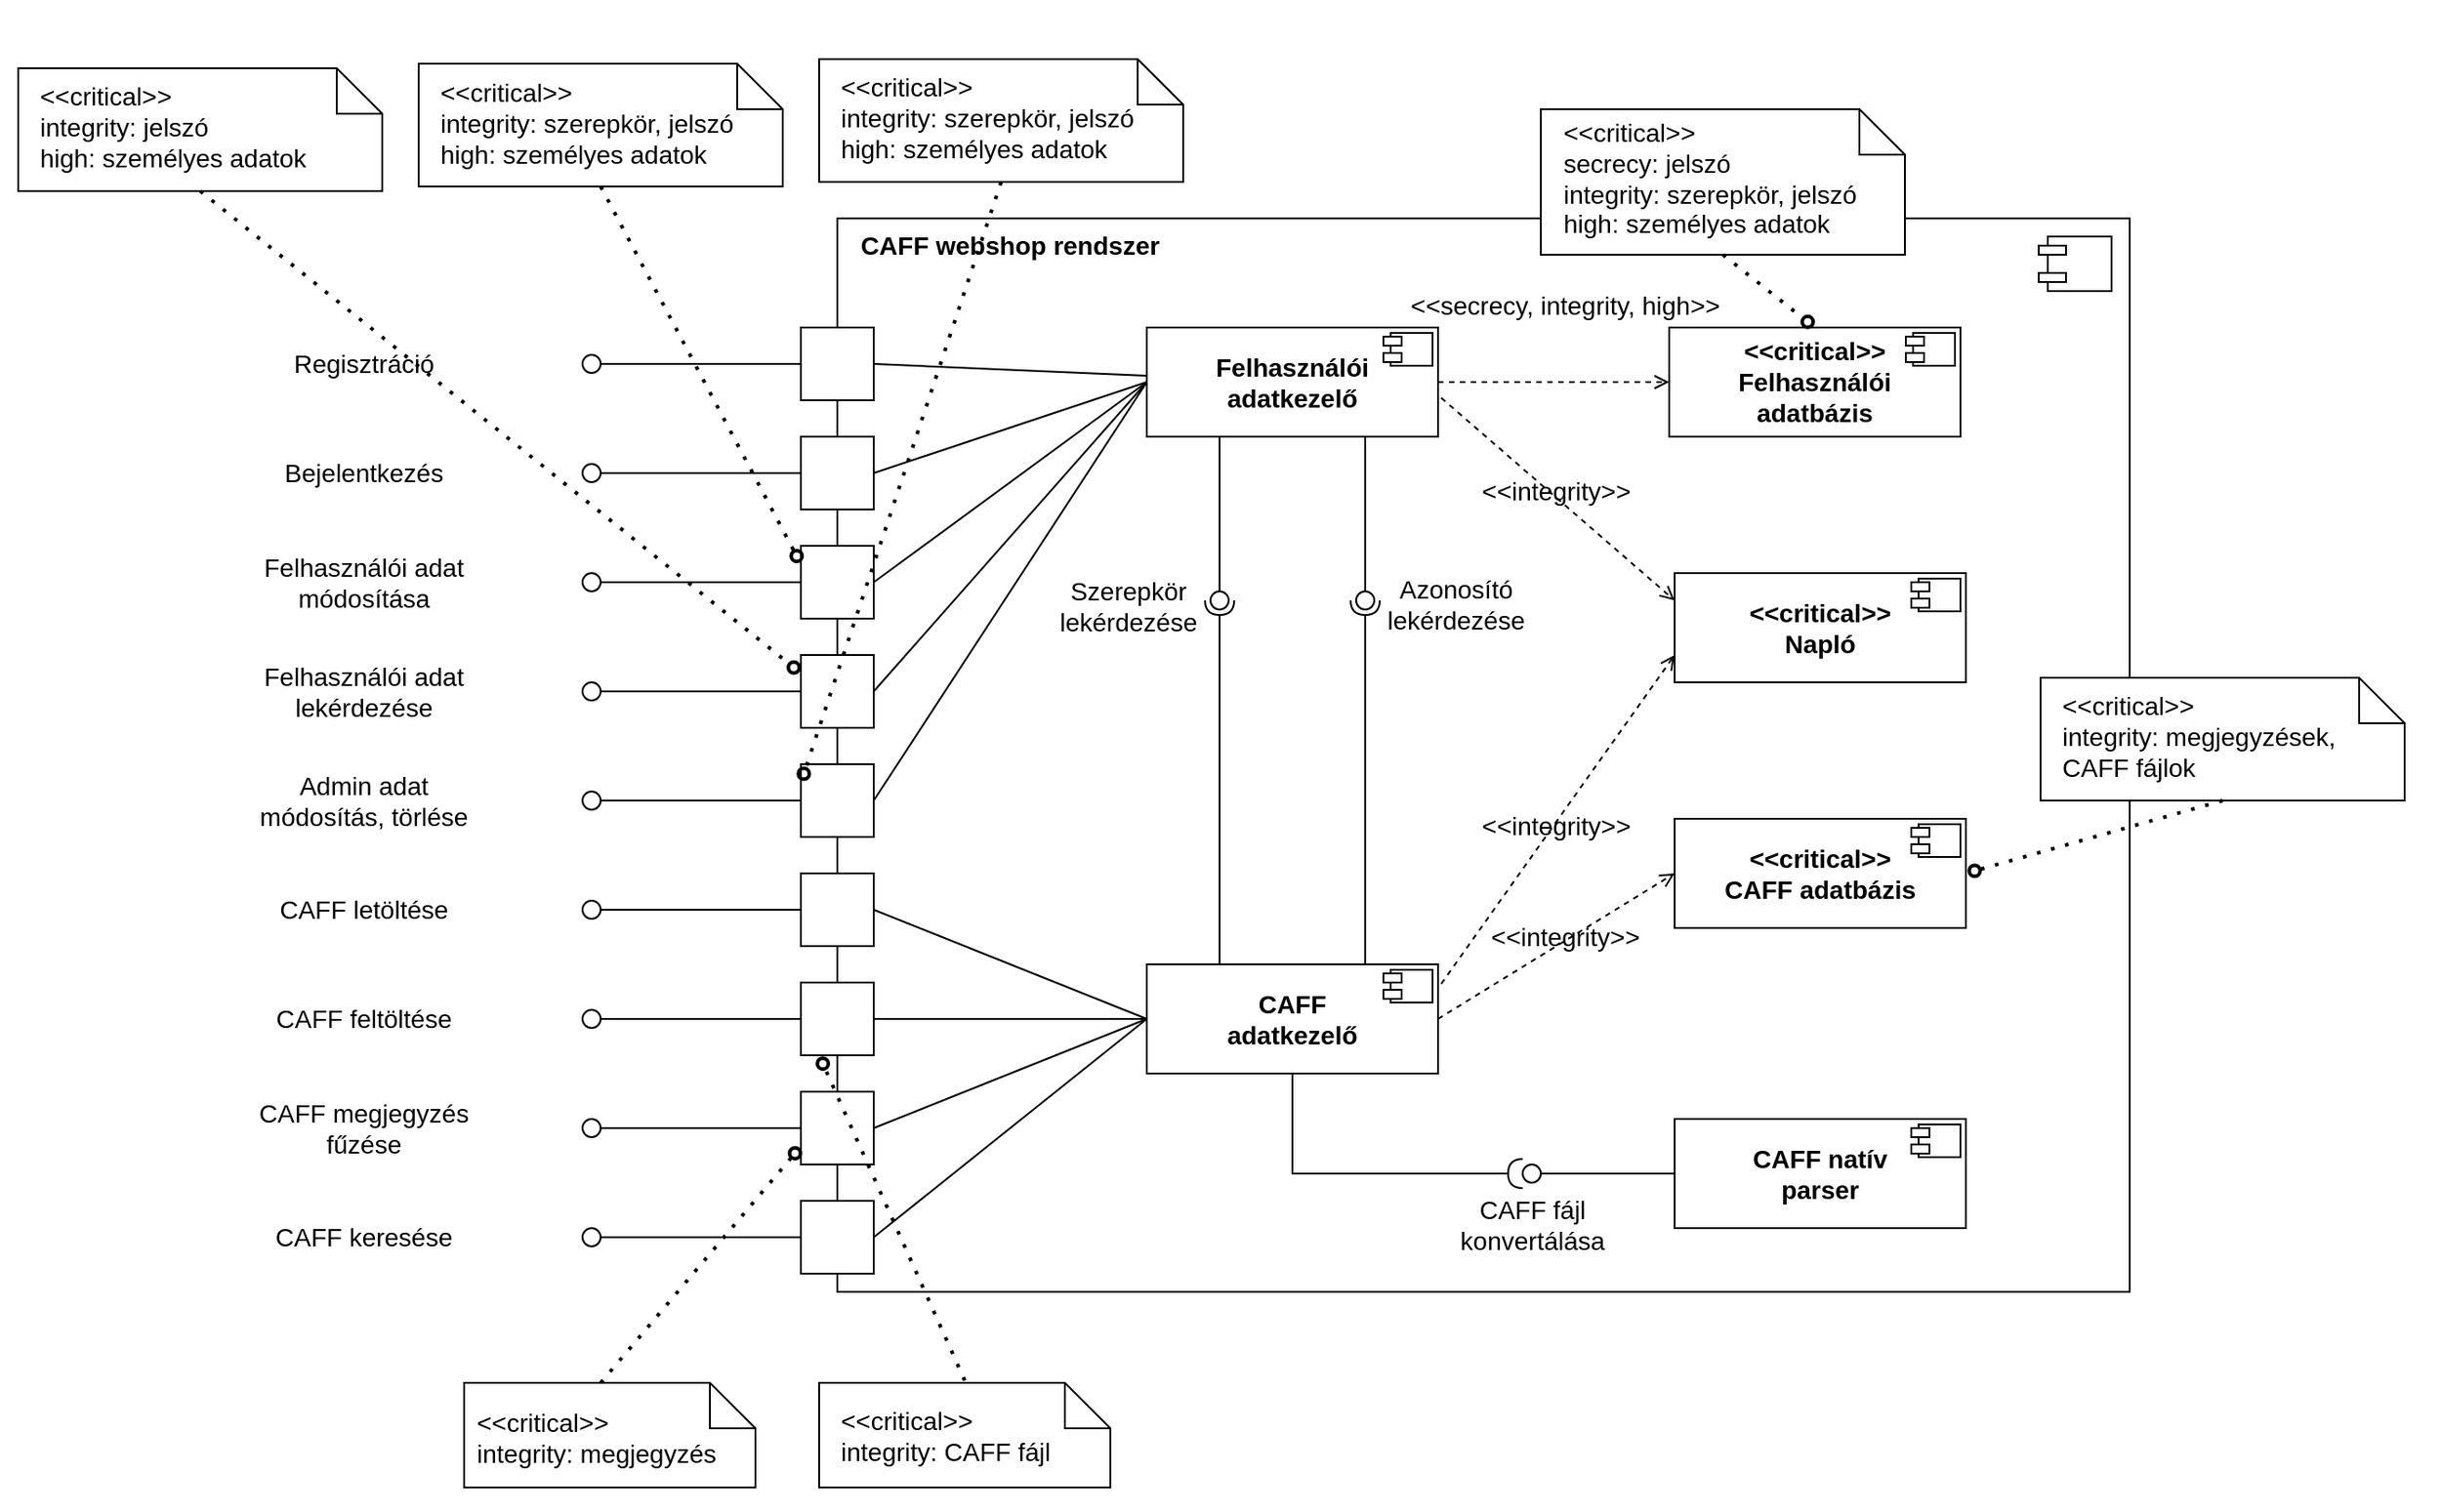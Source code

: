 <mxfile version="20.4.1" type="device"><diagram id="t47ggnrOEKuEEywL4263" name="1 oldal"><mxGraphModel dx="2120" dy="818" grid="1" gridSize="10" guides="1" tooltips="1" connect="1" arrows="1" fold="1" page="1" pageScale="1" pageWidth="827" pageHeight="1169" math="0" shadow="0"><root><mxCell id="0"/><mxCell id="1" parent="0"/><mxCell id="GxUo9dSLXStpPkx-n8j0-205" value="" style="rounded=0;whiteSpace=wrap;html=1;fontSize=14;strokeColor=none;" parent="1" vertex="1"><mxGeometry x="-100" y="50" width="1340" height="830" as="geometry"/></mxCell><mxCell id="GxUo9dSLXStpPkx-n8j0-1" value="" style="rounded=0;whiteSpace=wrap;html=1;fontSize=14;" parent="1" vertex="1"><mxGeometry x="360" y="170" width="710" height="590" as="geometry"/></mxCell><mxCell id="GxUo9dSLXStpPkx-n8j0-2" value="&lt;b style=&quot;font-size: 14px;&quot;&gt;&lt;font style=&quot;font-size: 14px;&quot;&gt;CAFF webshop rendszer&lt;/font&gt;&lt;/b&gt;" style="text;html=1;strokeColor=none;fillColor=none;align=center;verticalAlign=middle;whiteSpace=wrap;rounded=0;fontSize=14;" parent="1" vertex="1"><mxGeometry x="360" y="170" width="190" height="30" as="geometry"/></mxCell><mxCell id="GxUo9dSLXStpPkx-n8j0-3" value="" style="whiteSpace=wrap;html=1;aspect=fixed;fontSize=14;" parent="1" vertex="1"><mxGeometry x="340" y="230" width="40" height="40" as="geometry"/></mxCell><mxCell id="GxUo9dSLXStpPkx-n8j0-13" value="" style="ellipse;whiteSpace=wrap;html=1;aspect=fixed;fontSize=14;" parent="1" vertex="1"><mxGeometry x="220" y="245" width="10" height="10" as="geometry"/></mxCell><mxCell id="GxUo9dSLXStpPkx-n8j0-23" value="" style="endArrow=none;html=1;rounded=0;fontSize=14;entryX=0;entryY=0.5;entryDx=0;entryDy=0;exitX=1;exitY=0.5;exitDx=0;exitDy=0;" parent="1" source="GxUo9dSLXStpPkx-n8j0-13" target="GxUo9dSLXStpPkx-n8j0-3" edge="1"><mxGeometry width="50" height="50" relative="1" as="geometry"><mxPoint x="260" y="570" as="sourcePoint"/><mxPoint x="310" y="520" as="targetPoint"/></mxGeometry></mxCell><mxCell id="GxUo9dSLXStpPkx-n8j0-24" value="" style="whiteSpace=wrap;html=1;aspect=fixed;fontSize=14;" parent="1" vertex="1"><mxGeometry x="340" y="290" width="40" height="40" as="geometry"/></mxCell><mxCell id="GxUo9dSLXStpPkx-n8j0-25" value="" style="ellipse;whiteSpace=wrap;html=1;aspect=fixed;fontSize=14;" parent="1" vertex="1"><mxGeometry x="220" y="305" width="10" height="10" as="geometry"/></mxCell><mxCell id="GxUo9dSLXStpPkx-n8j0-26" value="" style="endArrow=none;html=1;rounded=0;fontSize=14;entryX=0;entryY=0.5;entryDx=0;entryDy=0;exitX=1;exitY=0.5;exitDx=0;exitDy=0;" parent="1" source="GxUo9dSLXStpPkx-n8j0-25" target="GxUo9dSLXStpPkx-n8j0-24" edge="1"><mxGeometry width="50" height="50" relative="1" as="geometry"><mxPoint x="260" y="630" as="sourcePoint"/><mxPoint x="310" y="580" as="targetPoint"/></mxGeometry></mxCell><mxCell id="GxUo9dSLXStpPkx-n8j0-27" value="" style="whiteSpace=wrap;html=1;aspect=fixed;fontSize=14;" parent="1" vertex="1"><mxGeometry x="340" y="350" width="40" height="40" as="geometry"/></mxCell><mxCell id="GxUo9dSLXStpPkx-n8j0-28" value="" style="ellipse;whiteSpace=wrap;html=1;aspect=fixed;fontSize=14;" parent="1" vertex="1"><mxGeometry x="220" y="365" width="10" height="10" as="geometry"/></mxCell><mxCell id="GxUo9dSLXStpPkx-n8j0-29" value="" style="endArrow=none;html=1;rounded=0;fontSize=14;entryX=0;entryY=0.5;entryDx=0;entryDy=0;exitX=1;exitY=0.5;exitDx=0;exitDy=0;" parent="1" source="GxUo9dSLXStpPkx-n8j0-28" target="GxUo9dSLXStpPkx-n8j0-27" edge="1"><mxGeometry width="50" height="50" relative="1" as="geometry"><mxPoint x="260" y="690" as="sourcePoint"/><mxPoint x="310" y="640" as="targetPoint"/></mxGeometry></mxCell><mxCell id="GxUo9dSLXStpPkx-n8j0-30" value="" style="whiteSpace=wrap;html=1;aspect=fixed;fontSize=14;" parent="1" vertex="1"><mxGeometry x="340" y="410" width="40" height="40" as="geometry"/></mxCell><mxCell id="GxUo9dSLXStpPkx-n8j0-31" value="" style="ellipse;whiteSpace=wrap;html=1;aspect=fixed;fontSize=14;" parent="1" vertex="1"><mxGeometry x="220" y="425" width="10" height="10" as="geometry"/></mxCell><mxCell id="GxUo9dSLXStpPkx-n8j0-32" value="" style="endArrow=none;html=1;rounded=0;fontSize=14;entryX=0;entryY=0.5;entryDx=0;entryDy=0;exitX=1;exitY=0.5;exitDx=0;exitDy=0;" parent="1" source="GxUo9dSLXStpPkx-n8j0-31" target="GxUo9dSLXStpPkx-n8j0-30" edge="1"><mxGeometry width="50" height="50" relative="1" as="geometry"><mxPoint x="260" y="750" as="sourcePoint"/><mxPoint x="310" y="700" as="targetPoint"/></mxGeometry></mxCell><mxCell id="GxUo9dSLXStpPkx-n8j0-33" value="" style="whiteSpace=wrap;html=1;aspect=fixed;fontSize=14;" parent="1" vertex="1"><mxGeometry x="340" y="470" width="40" height="40" as="geometry"/></mxCell><mxCell id="GxUo9dSLXStpPkx-n8j0-34" value="" style="ellipse;whiteSpace=wrap;html=1;aspect=fixed;fontSize=14;" parent="1" vertex="1"><mxGeometry x="220" y="485" width="10" height="10" as="geometry"/></mxCell><mxCell id="GxUo9dSLXStpPkx-n8j0-35" value="" style="endArrow=none;html=1;rounded=0;fontSize=14;entryX=0;entryY=0.5;entryDx=0;entryDy=0;exitX=1;exitY=0.5;exitDx=0;exitDy=0;" parent="1" source="GxUo9dSLXStpPkx-n8j0-34" target="GxUo9dSLXStpPkx-n8j0-33" edge="1"><mxGeometry width="50" height="50" relative="1" as="geometry"><mxPoint x="260" y="810" as="sourcePoint"/><mxPoint x="310" y="760" as="targetPoint"/></mxGeometry></mxCell><mxCell id="GxUo9dSLXStpPkx-n8j0-48" value="" style="whiteSpace=wrap;html=1;aspect=fixed;fontSize=14;" parent="1" vertex="1"><mxGeometry x="340" y="530" width="40" height="40" as="geometry"/></mxCell><mxCell id="GxUo9dSLXStpPkx-n8j0-49" value="" style="ellipse;whiteSpace=wrap;html=1;aspect=fixed;fontSize=14;" parent="1" vertex="1"><mxGeometry x="220" y="545" width="10" height="10" as="geometry"/></mxCell><mxCell id="GxUo9dSLXStpPkx-n8j0-50" value="" style="endArrow=none;html=1;rounded=0;fontSize=14;entryX=0;entryY=0.5;entryDx=0;entryDy=0;exitX=1;exitY=0.5;exitDx=0;exitDy=0;" parent="1" source="GxUo9dSLXStpPkx-n8j0-49" target="GxUo9dSLXStpPkx-n8j0-48" edge="1"><mxGeometry width="50" height="50" relative="1" as="geometry"><mxPoint x="260" y="870" as="sourcePoint"/><mxPoint x="310" y="820" as="targetPoint"/></mxGeometry></mxCell><mxCell id="GxUo9dSLXStpPkx-n8j0-58" value="" style="whiteSpace=wrap;html=1;aspect=fixed;fontSize=14;" parent="1" vertex="1"><mxGeometry x="340" y="590" width="40" height="40" as="geometry"/></mxCell><mxCell id="GxUo9dSLXStpPkx-n8j0-59" value="" style="ellipse;whiteSpace=wrap;html=1;aspect=fixed;fontSize=14;" parent="1" vertex="1"><mxGeometry x="220" y="605" width="10" height="10" as="geometry"/></mxCell><mxCell id="GxUo9dSLXStpPkx-n8j0-60" value="" style="endArrow=none;html=1;rounded=0;fontSize=14;entryX=0;entryY=0.5;entryDx=0;entryDy=0;exitX=1;exitY=0.5;exitDx=0;exitDy=0;" parent="1" source="GxUo9dSLXStpPkx-n8j0-59" target="GxUo9dSLXStpPkx-n8j0-58" edge="1"><mxGeometry width="50" height="50" relative="1" as="geometry"><mxPoint x="260" y="930" as="sourcePoint"/><mxPoint x="310" y="880" as="targetPoint"/></mxGeometry></mxCell><mxCell id="GxUo9dSLXStpPkx-n8j0-61" value="" style="whiteSpace=wrap;html=1;aspect=fixed;fontSize=14;" parent="1" vertex="1"><mxGeometry x="340" y="650" width="40" height="40" as="geometry"/></mxCell><mxCell id="GxUo9dSLXStpPkx-n8j0-62" value="" style="ellipse;whiteSpace=wrap;html=1;aspect=fixed;fontSize=14;" parent="1" vertex="1"><mxGeometry x="220" y="665" width="10" height="10" as="geometry"/></mxCell><mxCell id="GxUo9dSLXStpPkx-n8j0-63" value="" style="endArrow=none;html=1;rounded=0;fontSize=14;entryX=0;entryY=0.5;entryDx=0;entryDy=0;exitX=1;exitY=0.5;exitDx=0;exitDy=0;" parent="1" source="GxUo9dSLXStpPkx-n8j0-62" target="GxUo9dSLXStpPkx-n8j0-61" edge="1"><mxGeometry width="50" height="50" relative="1" as="geometry"><mxPoint x="260" y="990" as="sourcePoint"/><mxPoint x="310" y="940" as="targetPoint"/></mxGeometry></mxCell><mxCell id="GxUo9dSLXStpPkx-n8j0-64" value="" style="whiteSpace=wrap;html=1;aspect=fixed;fontSize=14;" parent="1" vertex="1"><mxGeometry x="340" y="710" width="40" height="40" as="geometry"/></mxCell><mxCell id="GxUo9dSLXStpPkx-n8j0-65" value="" style="ellipse;whiteSpace=wrap;html=1;aspect=fixed;fontSize=14;" parent="1" vertex="1"><mxGeometry x="220" y="725" width="10" height="10" as="geometry"/></mxCell><mxCell id="GxUo9dSLXStpPkx-n8j0-66" value="" style="endArrow=none;html=1;rounded=0;fontSize=14;entryX=0;entryY=0.5;entryDx=0;entryDy=0;exitX=1;exitY=0.5;exitDx=0;exitDy=0;" parent="1" source="GxUo9dSLXStpPkx-n8j0-65" target="GxUo9dSLXStpPkx-n8j0-64" edge="1"><mxGeometry width="50" height="50" relative="1" as="geometry"><mxPoint x="260" y="1050" as="sourcePoint"/><mxPoint x="310" y="1000" as="targetPoint"/></mxGeometry></mxCell><mxCell id="GxUo9dSLXStpPkx-n8j0-67" value="Regisztráció" style="text;html=1;strokeColor=none;fillColor=none;align=center;verticalAlign=middle;whiteSpace=wrap;rounded=0;fontSize=14;" parent="1" vertex="1"><mxGeometry x="70" y="235" width="60" height="30" as="geometry"/></mxCell><mxCell id="GxUo9dSLXStpPkx-n8j0-68" value="Bejelentkezés" style="text;html=1;strokeColor=none;fillColor=none;align=center;verticalAlign=middle;whiteSpace=wrap;rounded=0;fontSize=14;" parent="1" vertex="1"><mxGeometry x="70" y="295" width="60" height="30" as="geometry"/></mxCell><mxCell id="GxUo9dSLXStpPkx-n8j0-69" value="Felhasználói adat módosítása" style="text;html=1;strokeColor=none;fillColor=none;align=center;verticalAlign=middle;whiteSpace=wrap;rounded=0;fontSize=14;" parent="1" vertex="1"><mxGeometry x="40" y="347.5" width="120" height="45" as="geometry"/></mxCell><mxCell id="GxUo9dSLXStpPkx-n8j0-71" value="Felhasználói adat lekérdezése" style="text;html=1;strokeColor=none;fillColor=none;align=center;verticalAlign=middle;whiteSpace=wrap;rounded=0;fontSize=14;" parent="1" vertex="1"><mxGeometry x="40" y="407.5" width="120" height="45" as="geometry"/></mxCell><mxCell id="GxUo9dSLXStpPkx-n8j0-72" value="Admin adat módosítás, törlése" style="text;html=1;strokeColor=none;fillColor=none;align=center;verticalAlign=middle;whiteSpace=wrap;rounded=0;fontSize=14;" parent="1" vertex="1"><mxGeometry x="40" y="467.5" width="120" height="45" as="geometry"/></mxCell><mxCell id="GxUo9dSLXStpPkx-n8j0-73" value="CAFF letöltése" style="text;html=1;strokeColor=none;fillColor=none;align=center;verticalAlign=middle;whiteSpace=wrap;rounded=0;fontSize=14;" parent="1" vertex="1"><mxGeometry x="40" y="527.5" width="120" height="45" as="geometry"/></mxCell><mxCell id="GxUo9dSLXStpPkx-n8j0-74" value="CAFF feltöltése" style="text;html=1;strokeColor=none;fillColor=none;align=center;verticalAlign=middle;whiteSpace=wrap;rounded=0;fontSize=14;" parent="1" vertex="1"><mxGeometry x="40" y="587.5" width="120" height="45" as="geometry"/></mxCell><mxCell id="GxUo9dSLXStpPkx-n8j0-75" value="CAFF megjegyzés fűzése" style="text;html=1;strokeColor=none;fillColor=none;align=center;verticalAlign=middle;whiteSpace=wrap;rounded=0;fontSize=14;" parent="1" vertex="1"><mxGeometry x="40" y="647.5" width="120" height="45" as="geometry"/></mxCell><mxCell id="GxUo9dSLXStpPkx-n8j0-76" value="CAFF keresése" style="text;html=1;strokeColor=none;fillColor=none;align=center;verticalAlign=middle;whiteSpace=wrap;rounded=0;fontSize=14;" parent="1" vertex="1"><mxGeometry x="40" y="707.5" width="120" height="45" as="geometry"/></mxCell><mxCell id="GxUo9dSLXStpPkx-n8j0-88" value="" style="rounded=0;whiteSpace=wrap;html=1;fontSize=14;" parent="1" vertex="1"><mxGeometry x="1025" y="180" width="35" height="30" as="geometry"/></mxCell><mxCell id="GxUo9dSLXStpPkx-n8j0-89" value="" style="rounded=0;whiteSpace=wrap;html=1;fontSize=14;" parent="1" vertex="1"><mxGeometry x="1020" y="185" width="15" height="5" as="geometry"/></mxCell><mxCell id="GxUo9dSLXStpPkx-n8j0-90" value="" style="rounded=0;whiteSpace=wrap;html=1;fontSize=14;" parent="1" vertex="1"><mxGeometry x="1020" y="200" width="15" height="5" as="geometry"/></mxCell><mxCell id="GxUo9dSLXStpPkx-n8j0-180" style="edgeStyle=orthogonalEdgeStyle;rounded=0;orthogonalLoop=1;jettySize=auto;html=1;fontSize=14;endArrow=open;endFill=0;dashed=1;" parent="1" source="GxUo9dSLXStpPkx-n8j0-132" target="GxUo9dSLXStpPkx-n8j0-160" edge="1"><mxGeometry relative="1" as="geometry"/></mxCell><mxCell id="GxUo9dSLXStpPkx-n8j0-185" style="edgeStyle=orthogonalEdgeStyle;rounded=0;orthogonalLoop=1;jettySize=auto;html=1;fontSize=14;endArrow=oval;endFill=0;endSize=10;" parent="1" source="GxUo9dSLXStpPkx-n8j0-132" edge="1"><mxGeometry relative="1" as="geometry"><mxPoint x="650" y="380" as="targetPoint"/><Array as="points"><mxPoint x="650" y="360"/><mxPoint x="650" y="360"/></Array></mxGeometry></mxCell><mxCell id="GxUo9dSLXStpPkx-n8j0-132" value="&lt;div style=&quot;font-size: 14px;&quot;&gt;&lt;b style=&quot;font-size: 14px;&quot;&gt;Felhasználói&lt;/b&gt;&lt;/div&gt;&lt;div style=&quot;font-size: 14px;&quot;&gt;&lt;b style=&quot;font-size: 14px;&quot;&gt;adatkezelő&lt;/b&gt;&lt;/div&gt;" style="rounded=0;whiteSpace=wrap;html=1;fontSize=14;" parent="1" vertex="1"><mxGeometry x="530" y="230" width="160" height="60" as="geometry"/></mxCell><mxCell id="GxUo9dSLXStpPkx-n8j0-133" value="" style="rounded=0;whiteSpace=wrap;html=1;fontSize=14;" parent="1" vertex="1"><mxGeometry x="664" y="233" width="23" height="18" as="geometry"/></mxCell><mxCell id="GxUo9dSLXStpPkx-n8j0-134" value="" style="rounded=0;whiteSpace=wrap;html=1;fontSize=14;" parent="1" vertex="1"><mxGeometry x="660" y="235" width="10" height="5" as="geometry"/></mxCell><mxCell id="GxUo9dSLXStpPkx-n8j0-135" value="" style="rounded=0;whiteSpace=wrap;html=1;fontSize=14;" parent="1" vertex="1"><mxGeometry x="660" y="244" width="10" height="5" as="geometry"/></mxCell><mxCell id="GxUo9dSLXStpPkx-n8j0-140" value="&lt;b style=&quot;font-size: 14px;&quot;&gt;CAFF natív&lt;br style=&quot;font-size: 14px;&quot;&gt;parser&lt;/b&gt;" style="rounded=0;whiteSpace=wrap;html=1;fontSize=14;" parent="1" vertex="1"><mxGeometry x="820" y="665" width="160" height="60" as="geometry"/></mxCell><mxCell id="GxUo9dSLXStpPkx-n8j0-141" value="" style="rounded=0;whiteSpace=wrap;html=1;fontSize=14;" parent="1" vertex="1"><mxGeometry x="954" y="668" width="23" height="18" as="geometry"/></mxCell><mxCell id="GxUo9dSLXStpPkx-n8j0-142" value="" style="rounded=0;whiteSpace=wrap;html=1;fontSize=14;" parent="1" vertex="1"><mxGeometry x="950" y="670" width="10" height="5" as="geometry"/></mxCell><mxCell id="GxUo9dSLXStpPkx-n8j0-143" value="" style="rounded=0;whiteSpace=wrap;html=1;fontSize=14;" parent="1" vertex="1"><mxGeometry x="950" y="679" width="10" height="5" as="geometry"/></mxCell><mxCell id="GxUo9dSLXStpPkx-n8j0-186" style="edgeStyle=orthogonalEdgeStyle;rounded=0;orthogonalLoop=1;jettySize=auto;html=1;fontSize=14;endArrow=halfCircle;endFill=0;" parent="1" source="GxUo9dSLXStpPkx-n8j0-148" edge="1"><mxGeometry relative="1" as="geometry"><mxPoint x="570" y="380" as="targetPoint"/><Array as="points"><mxPoint x="570" y="530"/><mxPoint x="570" y="530"/></Array></mxGeometry></mxCell><mxCell id="GxUo9dSLXStpPkx-n8j0-187" style="edgeStyle=orthogonalEdgeStyle;rounded=0;orthogonalLoop=1;jettySize=auto;html=1;fontSize=14;endArrow=halfCircle;endFill=0;" parent="1" source="GxUo9dSLXStpPkx-n8j0-148" edge="1"><mxGeometry relative="1" as="geometry"><mxPoint x="650" y="380" as="targetPoint"/><Array as="points"><mxPoint x="650" y="530"/><mxPoint x="650" y="530"/></Array></mxGeometry></mxCell><mxCell id="GxUo9dSLXStpPkx-n8j0-148" value="&lt;div style=&quot;font-size: 14px;&quot;&gt;&lt;b style=&quot;font-size: 14px;&quot;&gt;CAFF&lt;br style=&quot;font-size: 14px;&quot;&gt;&lt;/b&gt;&lt;/div&gt;&lt;div style=&quot;font-size: 14px;&quot;&gt;&lt;b style=&quot;font-size: 14px;&quot;&gt;adatkezelő&lt;/b&gt;&lt;/div&gt;" style="rounded=0;whiteSpace=wrap;html=1;fontSize=14;" parent="1" vertex="1"><mxGeometry x="530" y="580" width="160" height="60" as="geometry"/></mxCell><mxCell id="GxUo9dSLXStpPkx-n8j0-149" value="" style="rounded=0;whiteSpace=wrap;html=1;fontSize=14;" parent="1" vertex="1"><mxGeometry x="664" y="583" width="23" height="18" as="geometry"/></mxCell><mxCell id="GxUo9dSLXStpPkx-n8j0-150" value="" style="rounded=0;whiteSpace=wrap;html=1;fontSize=14;" parent="1" vertex="1"><mxGeometry x="660" y="585" width="10" height="5" as="geometry"/></mxCell><mxCell id="GxUo9dSLXStpPkx-n8j0-151" value="" style="rounded=0;whiteSpace=wrap;html=1;fontSize=14;" parent="1" vertex="1"><mxGeometry x="660" y="594" width="10" height="5" as="geometry"/></mxCell><mxCell id="GxUo9dSLXStpPkx-n8j0-152" value="&lt;div style=&quot;font-size: 14px;&quot;&gt;&lt;b style=&quot;font-size: 14px;&quot;&gt;&amp;lt;&amp;lt;critical&amp;gt;&amp;gt;&lt;/b&gt;&lt;/div&gt;&lt;div style=&quot;font-size: 14px;&quot;&gt;&lt;b style=&quot;font-size: 14px;&quot;&gt;Napló&lt;/b&gt;&lt;/div&gt;" style="rounded=0;whiteSpace=wrap;html=1;fontSize=14;" parent="1" vertex="1"><mxGeometry x="820" y="365" width="160" height="60" as="geometry"/></mxCell><mxCell id="GxUo9dSLXStpPkx-n8j0-153" value="" style="rounded=0;whiteSpace=wrap;html=1;fontSize=14;" parent="1" vertex="1"><mxGeometry x="954" y="368" width="23" height="18" as="geometry"/></mxCell><mxCell id="GxUo9dSLXStpPkx-n8j0-154" value="" style="rounded=0;whiteSpace=wrap;html=1;fontSize=14;" parent="1" vertex="1"><mxGeometry x="950" y="370" width="10" height="5" as="geometry"/></mxCell><mxCell id="GxUo9dSLXStpPkx-n8j0-155" value="" style="rounded=0;whiteSpace=wrap;html=1;fontSize=14;" parent="1" vertex="1"><mxGeometry x="950" y="379" width="10" height="5" as="geometry"/></mxCell><mxCell id="GxUo9dSLXStpPkx-n8j0-160" value="&lt;div style=&quot;font-size: 14px;&quot;&gt;&lt;b style=&quot;font-size: 14px;&quot;&gt;&amp;lt;&amp;lt;critical&amp;gt;&amp;gt;&lt;/b&gt;&lt;/div&gt;&lt;div style=&quot;font-size: 14px;&quot;&gt;&lt;b style=&quot;font-size: 14px;&quot;&gt;Felhasználói&lt;/b&gt;&lt;/div&gt;&lt;div style=&quot;font-size: 14px;&quot;&gt;&lt;b style=&quot;font-size: 14px;&quot;&gt;adatbázis&lt;/b&gt;&lt;/div&gt;" style="rounded=0;whiteSpace=wrap;html=1;fontSize=14;" parent="1" vertex="1"><mxGeometry x="817" y="230" width="160" height="60" as="geometry"/></mxCell><mxCell id="GxUo9dSLXStpPkx-n8j0-161" value="" style="rounded=0;whiteSpace=wrap;html=1;fontSize=14;" parent="1" vertex="1"><mxGeometry x="951" y="233" width="23" height="18" as="geometry"/></mxCell><mxCell id="GxUo9dSLXStpPkx-n8j0-162" value="" style="rounded=0;whiteSpace=wrap;html=1;fontSize=14;" parent="1" vertex="1"><mxGeometry x="947" y="235" width="10" height="5" as="geometry"/></mxCell><mxCell id="GxUo9dSLXStpPkx-n8j0-163" value="" style="rounded=0;whiteSpace=wrap;html=1;fontSize=14;" parent="1" vertex="1"><mxGeometry x="947" y="244" width="10" height="5" as="geometry"/></mxCell><mxCell id="GxUo9dSLXStpPkx-n8j0-164" value="&lt;div style=&quot;font-size: 14px;&quot;&gt;&lt;b style=&quot;font-size: 14px;&quot;&gt;&amp;lt;&amp;lt;critical&amp;gt;&amp;gt;&lt;/b&gt;&lt;/div&gt;&lt;div style=&quot;font-size: 14px;&quot;&gt;&lt;b style=&quot;font-size: 14px;&quot;&gt;CAFF adatbázis&lt;/b&gt;&lt;/div&gt;" style="rounded=0;whiteSpace=wrap;html=1;fontSize=14;" parent="1" vertex="1"><mxGeometry x="820" y="500" width="160" height="60" as="geometry"/></mxCell><mxCell id="GxUo9dSLXStpPkx-n8j0-165" value="" style="rounded=0;whiteSpace=wrap;html=1;fontSize=14;" parent="1" vertex="1"><mxGeometry x="954" y="503" width="23" height="18" as="geometry"/></mxCell><mxCell id="GxUo9dSLXStpPkx-n8j0-166" value="" style="rounded=0;whiteSpace=wrap;html=1;fontSize=14;" parent="1" vertex="1"><mxGeometry x="950" y="505" width="10" height="5" as="geometry"/></mxCell><mxCell id="GxUo9dSLXStpPkx-n8j0-167" value="" style="rounded=0;whiteSpace=wrap;html=1;fontSize=14;" parent="1" vertex="1"><mxGeometry x="950" y="514" width="10" height="5" as="geometry"/></mxCell><mxCell id="GxUo9dSLXStpPkx-n8j0-168" value="" style="ellipse;whiteSpace=wrap;html=1;aspect=fixed;fontSize=14;" parent="1" vertex="1"><mxGeometry x="736.5" y="690" width="10" height="10" as="geometry"/></mxCell><mxCell id="GxUo9dSLXStpPkx-n8j0-169" value="" style="endArrow=none;html=1;rounded=0;fontSize=14;entryX=0;entryY=0.5;entryDx=0;entryDy=0;exitX=1;exitY=0.5;exitDx=0;exitDy=0;" parent="1" source="GxUo9dSLXStpPkx-n8j0-168" edge="1"><mxGeometry width="50" height="50" relative="1" as="geometry"><mxPoint x="743" y="695" as="sourcePoint"/><mxPoint x="820" y="695" as="targetPoint"/></mxGeometry></mxCell><mxCell id="GxUo9dSLXStpPkx-n8j0-177" value="" style="endArrow=open;html=1;rounded=0;fontSize=14;exitX=1;exitY=0.5;exitDx=0;exitDy=0;entryX=0;entryY=0.5;entryDx=0;entryDy=0;dashed=1;endFill=0;" parent="1" source="GxUo9dSLXStpPkx-n8j0-148" target="GxUo9dSLXStpPkx-n8j0-164" edge="1"><mxGeometry width="50" height="50" relative="1" as="geometry"><mxPoint x="510" y="490" as="sourcePoint"/><mxPoint x="560" y="440" as="targetPoint"/></mxGeometry></mxCell><mxCell id="GxUo9dSLXStpPkx-n8j0-179" value="" style="endArrow=halfCircle;html=1;rounded=0;fontSize=14;exitX=0.5;exitY=1;exitDx=0;exitDy=0;entryX=0;entryY=0.5;entryDx=0;entryDy=0;endFill=0;" parent="1" source="GxUo9dSLXStpPkx-n8j0-148" target="GxUo9dSLXStpPkx-n8j0-168" edge="1"><mxGeometry width="50" height="50" relative="1" as="geometry"><mxPoint x="680" y="700" as="sourcePoint"/><mxPoint x="730" y="650" as="targetPoint"/><Array as="points"><mxPoint x="610" y="695"/></Array></mxGeometry></mxCell><mxCell id="GxUo9dSLXStpPkx-n8j0-181" value="" style="endArrow=open;html=1;rounded=0;dashed=1;fontSize=14;exitX=1.011;exitY=0.644;exitDx=0;exitDy=0;exitPerimeter=0;entryX=0;entryY=0.25;entryDx=0;entryDy=0;endFill=0;" parent="1" source="GxUo9dSLXStpPkx-n8j0-132" target="GxUo9dSLXStpPkx-n8j0-152" edge="1"><mxGeometry width="50" height="50" relative="1" as="geometry"><mxPoint x="610" y="510" as="sourcePoint"/><mxPoint x="660" y="460" as="targetPoint"/></mxGeometry></mxCell><mxCell id="GxUo9dSLXStpPkx-n8j0-182" value="" style="endArrow=open;html=1;rounded=0;dashed=1;fontSize=14;exitX=1.011;exitY=0.179;exitDx=0;exitDy=0;exitPerimeter=0;entryX=0;entryY=0.75;entryDx=0;entryDy=0;endFill=0;" parent="1" source="GxUo9dSLXStpPkx-n8j0-148" target="GxUo9dSLXStpPkx-n8j0-152" edge="1"><mxGeometry width="50" height="50" relative="1" as="geometry"><mxPoint x="610" y="510" as="sourcePoint"/><mxPoint x="660" y="460" as="targetPoint"/></mxGeometry></mxCell><mxCell id="GxUo9dSLXStpPkx-n8j0-184" value="" style="endArrow=oval;html=1;rounded=0;fontSize=14;exitX=0.25;exitY=1;exitDx=0;exitDy=0;endFill=0;endSize=10;" parent="1" source="GxUo9dSLXStpPkx-n8j0-132" edge="1"><mxGeometry width="50" height="50" relative="1" as="geometry"><mxPoint x="610" y="530" as="sourcePoint"/><mxPoint x="570" y="380" as="targetPoint"/><Array as="points"/></mxGeometry></mxCell><mxCell id="GxUo9dSLXStpPkx-n8j0-188" value="CAFF fájl konvertálása" style="text;html=1;strokeColor=none;fillColor=none;align=center;verticalAlign=middle;whiteSpace=wrap;rounded=0;fontSize=14;" parent="1" vertex="1"><mxGeometry x="696.5" y="707.5" width="90" height="30" as="geometry"/></mxCell><mxCell id="GxUo9dSLXStpPkx-n8j0-189" value="Szerepkör lekérdezése" style="text;html=1;strokeColor=none;fillColor=none;align=center;verticalAlign=middle;whiteSpace=wrap;rounded=0;fontSize=14;" parent="1" vertex="1"><mxGeometry x="490" y="368" width="60" height="30" as="geometry"/></mxCell><mxCell id="GxUo9dSLXStpPkx-n8j0-190" value="Azonosító lekérdezése" style="text;html=1;strokeColor=none;fillColor=none;align=center;verticalAlign=middle;whiteSpace=wrap;rounded=0;fontSize=14;" parent="1" vertex="1"><mxGeometry x="670" y="366.5" width="60" height="30" as="geometry"/></mxCell><mxCell id="GxUo9dSLXStpPkx-n8j0-192" value="" style="endArrow=none;html=1;rounded=0;fontSize=14;endSize=10;exitX=1;exitY=0.5;exitDx=0;exitDy=0;" parent="1" source="GxUo9dSLXStpPkx-n8j0-3" target="GxUo9dSLXStpPkx-n8j0-132" edge="1"><mxGeometry width="50" height="50" relative="1" as="geometry"><mxPoint x="660" y="590" as="sourcePoint"/><mxPoint x="710" y="540" as="targetPoint"/></mxGeometry></mxCell><mxCell id="GxUo9dSLXStpPkx-n8j0-193" value="" style="endArrow=none;html=1;rounded=0;fontSize=14;endSize=10;exitX=1;exitY=0.5;exitDx=0;exitDy=0;entryX=0;entryY=0.5;entryDx=0;entryDy=0;" parent="1" source="GxUo9dSLXStpPkx-n8j0-24" target="GxUo9dSLXStpPkx-n8j0-132" edge="1"><mxGeometry width="50" height="50" relative="1" as="geometry"><mxPoint x="660" y="590" as="sourcePoint"/><mxPoint x="710" y="540" as="targetPoint"/></mxGeometry></mxCell><mxCell id="GxUo9dSLXStpPkx-n8j0-194" value="" style="endArrow=none;html=1;rounded=0;fontSize=14;endSize=10;exitX=1;exitY=0.5;exitDx=0;exitDy=0;entryX=0;entryY=0.5;entryDx=0;entryDy=0;" parent="1" source="GxUo9dSLXStpPkx-n8j0-27" target="GxUo9dSLXStpPkx-n8j0-132" edge="1"><mxGeometry width="50" height="50" relative="1" as="geometry"><mxPoint x="660" y="590" as="sourcePoint"/><mxPoint x="710" y="540" as="targetPoint"/></mxGeometry></mxCell><mxCell id="GxUo9dSLXStpPkx-n8j0-195" value="" style="endArrow=none;html=1;rounded=0;fontSize=14;endSize=10;exitX=1;exitY=0.5;exitDx=0;exitDy=0;entryX=0;entryY=0.5;entryDx=0;entryDy=0;" parent="1" source="GxUo9dSLXStpPkx-n8j0-30" target="GxUo9dSLXStpPkx-n8j0-132" edge="1"><mxGeometry width="50" height="50" relative="1" as="geometry"><mxPoint x="660" y="590" as="sourcePoint"/><mxPoint x="710" y="540" as="targetPoint"/></mxGeometry></mxCell><mxCell id="GxUo9dSLXStpPkx-n8j0-196" value="" style="endArrow=none;html=1;rounded=0;fontSize=14;endSize=10;exitX=1;exitY=0.5;exitDx=0;exitDy=0;entryX=0;entryY=0.5;entryDx=0;entryDy=0;" parent="1" source="GxUo9dSLXStpPkx-n8j0-33" target="GxUo9dSLXStpPkx-n8j0-132" edge="1"><mxGeometry width="50" height="50" relative="1" as="geometry"><mxPoint x="660" y="590" as="sourcePoint"/><mxPoint x="710" y="540" as="targetPoint"/></mxGeometry></mxCell><mxCell id="GxUo9dSLXStpPkx-n8j0-197" value="" style="endArrow=none;html=1;rounded=0;fontSize=14;endSize=10;exitX=1;exitY=0.5;exitDx=0;exitDy=0;entryX=0;entryY=0.5;entryDx=0;entryDy=0;" parent="1" source="GxUo9dSLXStpPkx-n8j0-48" target="GxUo9dSLXStpPkx-n8j0-148" edge="1"><mxGeometry width="50" height="50" relative="1" as="geometry"><mxPoint x="660" y="590" as="sourcePoint"/><mxPoint x="710" y="540" as="targetPoint"/></mxGeometry></mxCell><mxCell id="GxUo9dSLXStpPkx-n8j0-198" value="" style="endArrow=none;html=1;rounded=0;fontSize=14;endSize=10;exitX=1;exitY=0.5;exitDx=0;exitDy=0;entryX=0;entryY=0.5;entryDx=0;entryDy=0;" parent="1" source="GxUo9dSLXStpPkx-n8j0-58" target="GxUo9dSLXStpPkx-n8j0-148" edge="1"><mxGeometry width="50" height="50" relative="1" as="geometry"><mxPoint x="660" y="590" as="sourcePoint"/><mxPoint x="710" y="540" as="targetPoint"/></mxGeometry></mxCell><mxCell id="GxUo9dSLXStpPkx-n8j0-199" value="" style="endArrow=none;html=1;rounded=0;fontSize=14;endSize=10;exitX=1;exitY=0.5;exitDx=0;exitDy=0;entryX=0;entryY=0.5;entryDx=0;entryDy=0;" parent="1" source="GxUo9dSLXStpPkx-n8j0-61" target="GxUo9dSLXStpPkx-n8j0-148" edge="1"><mxGeometry width="50" height="50" relative="1" as="geometry"><mxPoint x="660" y="590" as="sourcePoint"/><mxPoint x="710" y="540" as="targetPoint"/></mxGeometry></mxCell><mxCell id="GxUo9dSLXStpPkx-n8j0-200" value="" style="endArrow=none;html=1;rounded=0;fontSize=14;endSize=10;exitX=1;exitY=0.5;exitDx=0;exitDy=0;entryX=0;entryY=0.5;entryDx=0;entryDy=0;" parent="1" source="GxUo9dSLXStpPkx-n8j0-64" target="GxUo9dSLXStpPkx-n8j0-148" edge="1"><mxGeometry width="50" height="50" relative="1" as="geometry"><mxPoint x="660" y="590" as="sourcePoint"/><mxPoint x="710" y="540" as="targetPoint"/></mxGeometry></mxCell><mxCell id="JZ2PTbEtDSByPXywGJ8--1" value="&amp;lt;&amp;lt;secrecy, integrity, high&amp;gt;&amp;gt;" style="text;html=1;strokeColor=none;fillColor=none;align=center;verticalAlign=middle;whiteSpace=wrap;rounded=0;fontSize=14;" vertex="1" parent="1"><mxGeometry x="670" y="203" width="180" height="30" as="geometry"/></mxCell><mxCell id="JZ2PTbEtDSByPXywGJ8--4" value="&amp;lt;&amp;lt;integrity&amp;gt;&amp;gt;" style="text;html=1;strokeColor=none;fillColor=none;align=center;verticalAlign=middle;whiteSpace=wrap;rounded=0;fontSize=14;" vertex="1" parent="1"><mxGeometry x="725" y="305" width="60" height="30" as="geometry"/></mxCell><mxCell id="JZ2PTbEtDSByPXywGJ8--6" value="&lt;font style=&quot;font-size: 14px;&quot;&gt;&amp;lt;&amp;lt;integrity&amp;gt;&amp;gt;&lt;/font&gt;" style="text;html=1;strokeColor=none;fillColor=none;align=center;verticalAlign=middle;whiteSpace=wrap;rounded=0;fontSize=14;" vertex="1" parent="1"><mxGeometry x="725" y="489" width="60" height="30" as="geometry"/></mxCell><mxCell id="JZ2PTbEtDSByPXywGJ8--7" value="" style="shape=note2;boundedLbl=1;whiteSpace=wrap;html=1;size=25;verticalAlign=top;align=center;fontSize=14;" vertex="1" parent="1"><mxGeometry x="746.5" y="110" width="200" height="80" as="geometry"/></mxCell><mxCell id="JZ2PTbEtDSByPXywGJ8--9" value="" style="endArrow=circle;dashed=1;html=1;dashPattern=1 3;strokeWidth=2;rounded=0;exitX=0.5;exitY=1;exitDx=0;exitDy=0;exitPerimeter=0;entryX=0.5;entryY=0;entryDx=0;entryDy=0;startArrow=none;startFill=0;endFill=0;endSize=1;fontSize=14;" edge="1" parent="1" source="JZ2PTbEtDSByPXywGJ8--7" target="GxUo9dSLXStpPkx-n8j0-160"><mxGeometry width="50" height="50" relative="1" as="geometry"><mxPoint x="760" y="390" as="sourcePoint"/><mxPoint x="810" y="340" as="targetPoint"/></mxGeometry></mxCell><mxCell id="JZ2PTbEtDSByPXywGJ8--10" value="&lt;div style=&quot;font-size: 14px;&quot;&gt;&amp;lt;&amp;lt;critical&amp;gt;&amp;gt;&lt;/div&gt;&lt;div style=&quot;font-size: 14px;&quot;&gt;secrecy: jelszó&lt;/div&gt;&lt;div style=&quot;font-size: 14px;&quot;&gt;integrity: szerepkör, jelszó&lt;/div&gt;&lt;div style=&quot;font-size: 14px;&quot;&gt;high: személyes adatok&lt;br style=&quot;font-size: 14px;&quot;&gt;&lt;/div&gt;" style="text;html=1;strokeColor=none;fillColor=none;align=left;verticalAlign=middle;whiteSpace=wrap;rounded=0;fontSize=14;" vertex="1" parent="1"><mxGeometry x="756.5" y="105" width="230" height="85" as="geometry"/></mxCell><mxCell id="JZ2PTbEtDSByPXywGJ8--15" value="" style="shape=note2;boundedLbl=1;whiteSpace=wrap;html=1;size=25;verticalAlign=top;align=center;fontSize=14;" vertex="1" parent="1"><mxGeometry x="130" y="85" width="200" height="67.5" as="geometry"/></mxCell><mxCell id="JZ2PTbEtDSByPXywGJ8--16" value="" style="endArrow=circle;dashed=1;html=1;dashPattern=1 3;strokeWidth=2;rounded=0;exitX=0.5;exitY=1;exitDx=0;exitDy=0;exitPerimeter=0;entryX=0;entryY=0.25;entryDx=0;entryDy=0;startArrow=none;startFill=0;endFill=0;endSize=1;fontSize=14;" edge="1" parent="1" source="JZ2PTbEtDSByPXywGJ8--15" target="GxUo9dSLXStpPkx-n8j0-27"><mxGeometry width="50" height="50" relative="1" as="geometry"><mxPoint x="233.5" y="332.5" as="sourcePoint"/><mxPoint x="340" y="357.5" as="targetPoint"/></mxGeometry></mxCell><mxCell id="JZ2PTbEtDSByPXywGJ8--17" value="&lt;div style=&quot;font-size: 14px;&quot;&gt;&lt;font style=&quot;font-size: 14px;&quot;&gt;&amp;lt;&amp;lt;critical&amp;gt;&amp;gt;&lt;/font&gt;&lt;/div&gt;&lt;div style=&quot;font-size: 14px;&quot;&gt;&lt;font style=&quot;font-size: 14px;&quot;&gt;integrity: szerepkör, jelszó&lt;/font&gt;&lt;/div&gt;&lt;div style=&quot;font-size: 14px;&quot;&gt;&lt;font style=&quot;font-size: 14px;&quot;&gt;high: személyes adatok&lt;br style=&quot;font-size: 14px;&quot;&gt;&lt;/font&gt;&lt;/div&gt;" style="text;html=1;strokeColor=none;fillColor=none;align=left;verticalAlign=middle;whiteSpace=wrap;rounded=0;fontSize=14;" vertex="1" parent="1"><mxGeometry x="140" y="82.5" width="180" height="70" as="geometry"/></mxCell><mxCell id="JZ2PTbEtDSByPXywGJ8--18" value="" style="shape=note2;boundedLbl=1;whiteSpace=wrap;html=1;size=25;verticalAlign=top;align=center;fontSize=14;" vertex="1" parent="1"><mxGeometry x="-90" y="87.5" width="200" height="67.5" as="geometry"/></mxCell><mxCell id="JZ2PTbEtDSByPXywGJ8--19" value="" style="endArrow=circle;dashed=1;html=1;dashPattern=1 3;strokeWidth=2;rounded=0;exitX=0.5;exitY=1;exitDx=0;exitDy=0;exitPerimeter=0;entryX=0;entryY=0.25;entryDx=0;entryDy=0;startArrow=none;startFill=0;endFill=0;endSize=1;fontSize=14;" edge="1" parent="1" source="JZ2PTbEtDSByPXywGJ8--18" target="GxUo9dSLXStpPkx-n8j0-30"><mxGeometry width="50" height="50" relative="1" as="geometry"><mxPoint x="23.5" y="332.5" as="sourcePoint"/><mxPoint x="130" y="360" as="targetPoint"/></mxGeometry></mxCell><mxCell id="JZ2PTbEtDSByPXywGJ8--20" value="&lt;div style=&quot;font-size: 14px;&quot;&gt;&lt;font style=&quot;font-size: 14px;&quot;&gt;&amp;lt;&amp;lt;critical&amp;gt;&amp;gt;&lt;/font&gt;&lt;/div&gt;&lt;div style=&quot;font-size: 14px;&quot;&gt;&lt;font style=&quot;font-size: 14px;&quot;&gt;integrity: jelszó&lt;/font&gt;&lt;/div&gt;&lt;div style=&quot;font-size: 14px;&quot;&gt;&lt;font style=&quot;font-size: 14px;&quot;&gt;high: személyes adatok&lt;br style=&quot;font-size: 14px;&quot;&gt;&lt;/font&gt;&lt;/div&gt;" style="text;html=1;strokeColor=none;fillColor=none;align=left;verticalAlign=middle;whiteSpace=wrap;rounded=0;fontSize=14;" vertex="1" parent="1"><mxGeometry x="-80" y="85" width="180" height="70" as="geometry"/></mxCell><mxCell id="JZ2PTbEtDSByPXywGJ8--23" value="" style="shape=note2;boundedLbl=1;whiteSpace=wrap;html=1;size=25;verticalAlign=top;align=center;fontSize=14;" vertex="1" parent="1"><mxGeometry x="155" y="810" width="160" height="57.5" as="geometry"/></mxCell><mxCell id="JZ2PTbEtDSByPXywGJ8--24" value="" style="endArrow=circle;dashed=1;html=1;dashPattern=1 3;strokeWidth=2;rounded=0;exitX=0.5;exitY=0;exitDx=0;exitDy=0;entryX=0;entryY=0.75;entryDx=0;entryDy=0;startArrow=none;startFill=0;endFill=0;endSize=1;fontSize=14;" edge="1" parent="1" source="JZ2PTbEtDSByPXywGJ8--25" target="GxUo9dSLXStpPkx-n8j0-61"><mxGeometry width="50" height="50" relative="1" as="geometry"><mxPoint x="213.5" y="1122.5" as="sourcePoint"/><mxPoint x="320" y="1150" as="targetPoint"/></mxGeometry></mxCell><mxCell id="JZ2PTbEtDSByPXywGJ8--25" value="&lt;div style=&quot;font-size: 14px;&quot;&gt;&lt;font style=&quot;font-size: 14px;&quot;&gt;&amp;lt;&amp;lt;critical&amp;gt;&amp;gt;&lt;/font&gt;&lt;/div&gt;&lt;div style=&quot;font-size: 14px;&quot;&gt;&lt;font style=&quot;font-size: 14px;&quot;&gt;integrity: megjegyzés&lt;br style=&quot;font-size: 14px;&quot;&gt;&lt;/font&gt;&lt;/div&gt;" style="text;html=1;strokeColor=none;fillColor=none;align=left;verticalAlign=middle;whiteSpace=wrap;rounded=0;fontSize=14;" vertex="1" parent="1"><mxGeometry x="160" y="810" width="140" height="60" as="geometry"/></mxCell><mxCell id="JZ2PTbEtDSByPXywGJ8--28" value="" style="shape=note2;boundedLbl=1;whiteSpace=wrap;html=1;size=25;verticalAlign=top;align=center;fontSize=14;" vertex="1" parent="1"><mxGeometry x="350" y="810" width="160" height="57.5" as="geometry"/></mxCell><mxCell id="JZ2PTbEtDSByPXywGJ8--29" value="" style="endArrow=circle;dashed=1;html=1;dashPattern=1 3;strokeWidth=2;rounded=0;exitX=0.5;exitY=0;exitDx=0;exitDy=0;entryX=0.25;entryY=1;entryDx=0;entryDy=0;startArrow=none;startFill=0;endFill=0;endSize=1;fontSize=14;" edge="1" parent="1" source="JZ2PTbEtDSByPXywGJ8--30" target="GxUo9dSLXStpPkx-n8j0-58"><mxGeometry width="50" height="50" relative="1" as="geometry"><mxPoint x="413.5" y="1132.5" as="sourcePoint"/><mxPoint x="540" y="690" as="targetPoint"/></mxGeometry></mxCell><mxCell id="JZ2PTbEtDSByPXywGJ8--30" value="&lt;div style=&quot;font-size: 14px;&quot;&gt;&lt;font style=&quot;font-size: 14px;&quot;&gt;&amp;lt;&amp;lt;critical&amp;gt;&amp;gt;&lt;/font&gt;&lt;/div&gt;&lt;div style=&quot;font-size: 14px;&quot;&gt;&lt;font style=&quot;font-size: 14px;&quot;&gt;integrity: CAFF fájl&lt;br style=&quot;font-size: 14px;&quot;&gt;&lt;/font&gt;&lt;/div&gt;" style="text;html=1;strokeColor=none;fillColor=none;align=left;verticalAlign=middle;whiteSpace=wrap;rounded=0;fontSize=14;" vertex="1" parent="1"><mxGeometry x="360" y="808.75" width="140" height="60" as="geometry"/></mxCell><mxCell id="JZ2PTbEtDSByPXywGJ8--31" value="" style="shape=note2;boundedLbl=1;whiteSpace=wrap;html=1;size=25;verticalAlign=top;align=center;fontSize=14;" vertex="1" parent="1"><mxGeometry x="1021.04" y="422.5" width="200" height="67.5" as="geometry"/></mxCell><mxCell id="JZ2PTbEtDSByPXywGJ8--32" value="" style="endArrow=circle;dashed=1;html=1;dashPattern=1 3;strokeWidth=2;rounded=0;exitX=0.5;exitY=1;exitDx=0;exitDy=0;exitPerimeter=0;entryX=1;entryY=0.5;entryDx=0;entryDy=0;startArrow=none;startFill=0;endFill=0;endSize=1;fontSize=14;" edge="1" parent="1" source="JZ2PTbEtDSByPXywGJ8--31" target="GxUo9dSLXStpPkx-n8j0-164"><mxGeometry width="50" height="50" relative="1" as="geometry"><mxPoint x="1034.54" y="702.5" as="sourcePoint"/><mxPoint x="850" y="716.98" as="targetPoint"/></mxGeometry></mxCell><mxCell id="JZ2PTbEtDSByPXywGJ8--33" value="&lt;div style=&quot;font-size: 14px;&quot;&gt;&lt;font style=&quot;font-size: 14px;&quot;&gt;&amp;lt;&amp;lt;critical&amp;gt;&amp;gt;&lt;/font&gt;&lt;/div&gt;&lt;div style=&quot;font-size: 14px;&quot;&gt;&lt;font style=&quot;font-size: 14px;&quot;&gt;integrity: megjegyzések, CAFF fájlok&lt;br style=&quot;font-size: 14px;&quot;&gt;&lt;/font&gt;&lt;/div&gt;" style="text;html=1;strokeColor=none;fillColor=none;align=left;verticalAlign=middle;whiteSpace=wrap;rounded=0;fontSize=14;" vertex="1" parent="1"><mxGeometry x="1031.04" y="420" width="180" height="70" as="geometry"/></mxCell><mxCell id="JZ2PTbEtDSByPXywGJ8--34" value="&amp;lt;&amp;lt;integrity&amp;gt;&amp;gt;" style="text;html=1;strokeColor=none;fillColor=none;align=center;verticalAlign=middle;whiteSpace=wrap;rounded=0;fontSize=14;" vertex="1" parent="1"><mxGeometry x="730" y="550" width="60" height="30" as="geometry"/></mxCell><mxCell id="JZ2PTbEtDSByPXywGJ8--36" value="" style="shape=note2;boundedLbl=1;whiteSpace=wrap;html=1;size=25;verticalAlign=top;align=center;fontSize=14;" vertex="1" parent="1"><mxGeometry x="350" y="82.5" width="200" height="67.5" as="geometry"/></mxCell><mxCell id="JZ2PTbEtDSByPXywGJ8--37" value="" style="endArrow=circle;dashed=1;html=1;dashPattern=1 3;strokeWidth=2;rounded=0;exitX=0.5;exitY=1;exitDx=0;exitDy=0;exitPerimeter=0;entryX=0;entryY=0.25;entryDx=0;entryDy=0;startArrow=none;startFill=0;endFill=0;endSize=1;fontSize=14;" edge="1" parent="1" source="JZ2PTbEtDSByPXywGJ8--36" target="GxUo9dSLXStpPkx-n8j0-33"><mxGeometry width="50" height="50" relative="1" as="geometry"><mxPoint x="453.5" y="332.5" as="sourcePoint"/><mxPoint x="560" y="360" as="targetPoint"/></mxGeometry></mxCell><mxCell id="JZ2PTbEtDSByPXywGJ8--38" value="&lt;div style=&quot;font-size: 14px;&quot;&gt;&lt;font style=&quot;font-size: 14px;&quot;&gt;&amp;lt;&amp;lt;critical&amp;gt;&amp;gt;&lt;/font&gt;&lt;/div&gt;&lt;div style=&quot;font-size: 14px;&quot;&gt;&lt;font style=&quot;font-size: 14px;&quot;&gt;integrity: szerepkör, jelszó&lt;/font&gt;&lt;/div&gt;&lt;div style=&quot;font-size: 14px;&quot;&gt;&lt;font style=&quot;font-size: 14px;&quot;&gt;high: személyes adatok&lt;br style=&quot;font-size: 14px;&quot;&gt;&lt;/font&gt;&lt;/div&gt;" style="text;html=1;strokeColor=none;fillColor=none;align=left;verticalAlign=middle;whiteSpace=wrap;rounded=0;fontSize=14;" vertex="1" parent="1"><mxGeometry x="360" y="80" width="180" height="70" as="geometry"/></mxCell></root></mxGraphModel></diagram></mxfile>